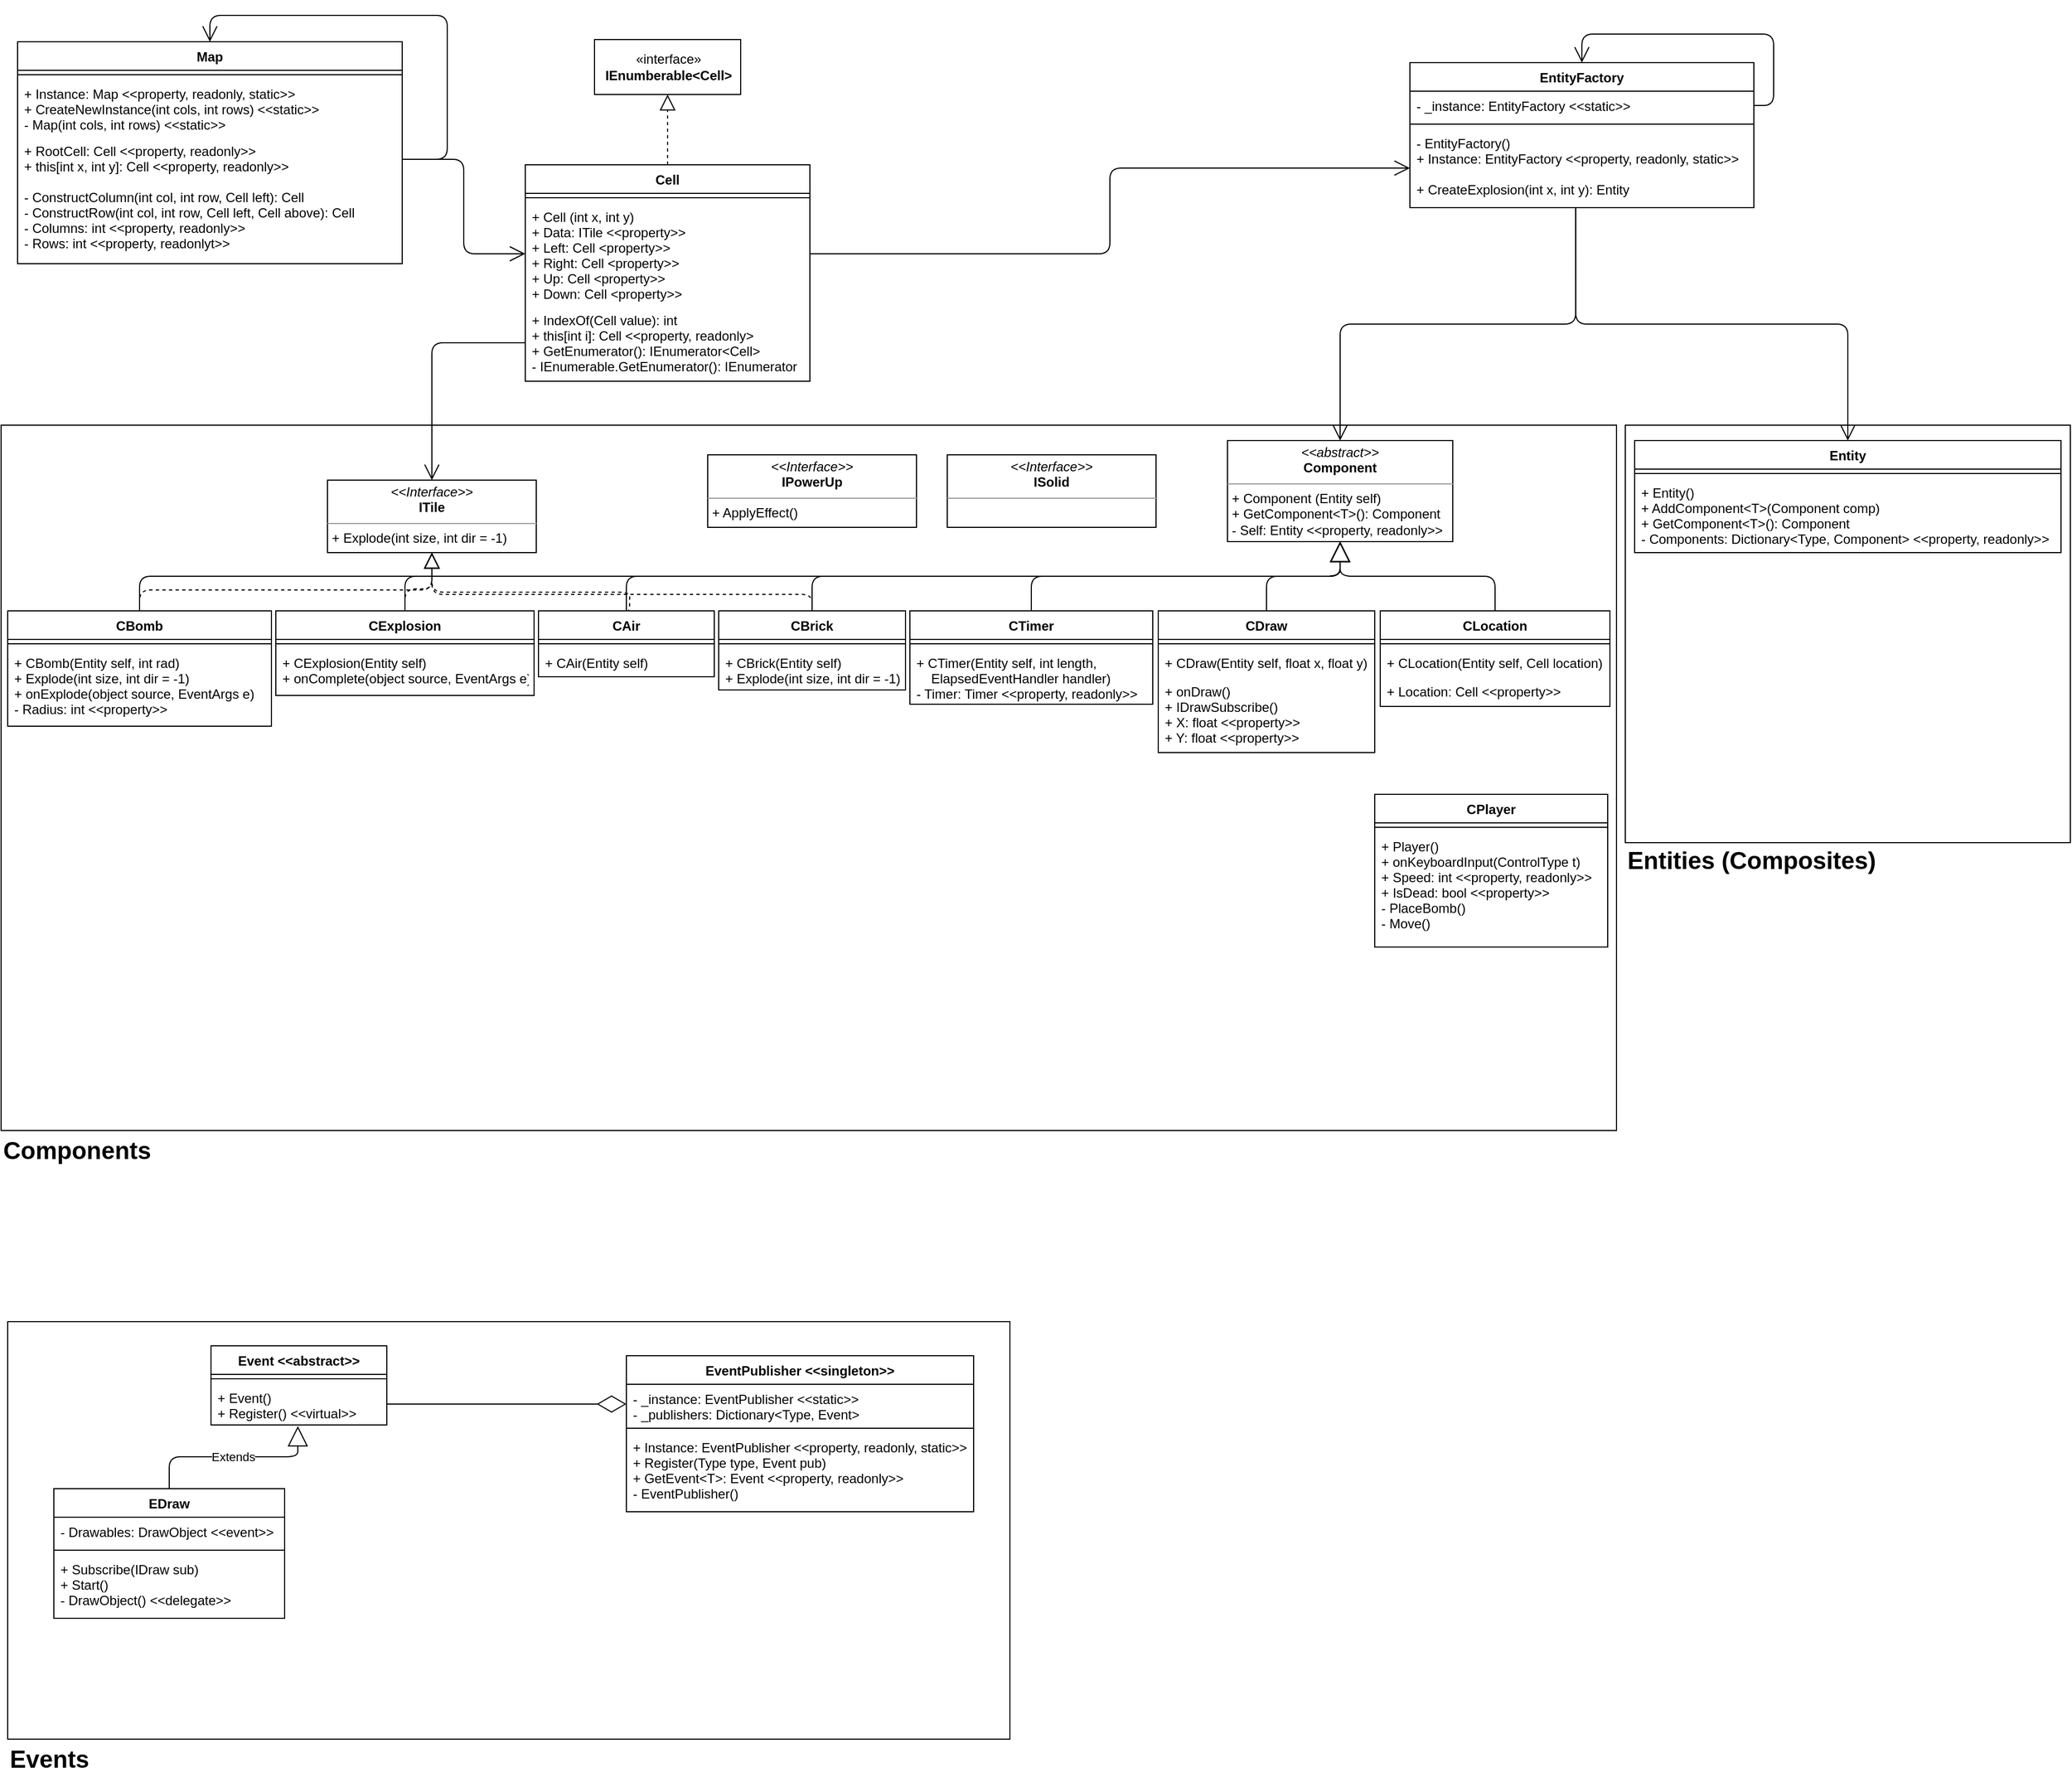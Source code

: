 <mxfile version="14.5.1" type="device"><diagram id="C5RBs43oDa-KdzZeNtuy" name="Page-1"><mxGraphModel dx="946" dy="725" grid="0" gridSize="10" guides="1" tooltips="1" connect="1" arrows="1" fold="1" page="1" pageScale="1" pageWidth="3300" pageHeight="4681" math="0" shadow="0"><root><mxCell id="WIyWlLk6GJQsqaUBKTNV-0"/><mxCell id="WIyWlLk6GJQsqaUBKTNV-1" parent="WIyWlLk6GJQsqaUBKTNV-0"/><mxCell id="XTQqbxuWLV4xCFqVh-AC-67" value="" style="rounded=0;whiteSpace=wrap;html=1;" parent="WIyWlLk6GJQsqaUBKTNV-1" vertex="1"><mxGeometry x="18" y="1202" width="912" height="380" as="geometry"/></mxCell><mxCell id="XTQqbxuWLV4xCFqVh-AC-40" value="" style="rounded=0;whiteSpace=wrap;html=1;" parent="WIyWlLk6GJQsqaUBKTNV-1" vertex="1"><mxGeometry x="12" y="386" width="1470" height="642" as="geometry"/></mxCell><mxCell id="XTQqbxuWLV4xCFqVh-AC-42" value="" style="rounded=0;whiteSpace=wrap;html=1;" parent="WIyWlLk6GJQsqaUBKTNV-1" vertex="1"><mxGeometry x="1490" y="386" width="405" height="380" as="geometry"/></mxCell><mxCell id="zkfFHV4jXpPFQw0GAbJ--0" value="Cell" style="swimlane;fontStyle=1;align=center;verticalAlign=top;childLayout=stackLayout;horizontal=1;startSize=26;horizontalStack=0;resizeParent=1;resizeLast=0;collapsible=1;marginBottom=0;rounded=0;shadow=0;strokeWidth=1;" parent="WIyWlLk6GJQsqaUBKTNV-1" vertex="1"><mxGeometry x="489" y="149" width="259" height="197" as="geometry"><mxRectangle x="230" y="140" width="160" height="26" as="alternateBounds"/></mxGeometry></mxCell><mxCell id="zkfFHV4jXpPFQw0GAbJ--4" value="" style="line;html=1;strokeWidth=1;align=left;verticalAlign=middle;spacingTop=-1;spacingLeft=3;spacingRight=3;rotatable=0;labelPosition=right;points=[];portConstraint=eastwest;" parent="zkfFHV4jXpPFQw0GAbJ--0" vertex="1"><mxGeometry y="26" width="259" height="8" as="geometry"/></mxCell><mxCell id="XTQqbxuWLV4xCFqVh-AC-19" value="+ Cell (int x, int y)&#10;+ Data: ITile &lt;&lt;property&gt;&gt;&#10;+ Left: Cell &lt;property&gt;&gt;&#10;+ Right: Cell &lt;property&gt;&gt;&#10;+ Up: Cell &lt;property&gt;&gt;&#10;+ Down: Cell &lt;property&gt;&gt;" style="text;strokeColor=none;fillColor=none;align=left;verticalAlign=top;spacingLeft=4;spacingRight=4;overflow=hidden;rotatable=0;points=[[0,0.5],[1,0.5]];portConstraint=eastwest;" parent="zkfFHV4jXpPFQw0GAbJ--0" vertex="1"><mxGeometry y="34" width="259" height="94" as="geometry"/></mxCell><mxCell id="XTQqbxuWLV4xCFqVh-AC-16" value="+ IndexOf(Cell value): int&#10;+ this[int i]: Cell &lt;&lt;property, readonly&gt;&#10;+ GetEnumerator(): IEnumerator&lt;Cell&gt;&#10;- IEnumerable.GetEnumerator(): IEnumerator" style="text;strokeColor=none;fillColor=none;align=left;verticalAlign=top;spacingLeft=4;spacingRight=4;overflow=hidden;rotatable=0;points=[[0,0.5],[1,0.5]];portConstraint=eastwest;" parent="zkfFHV4jXpPFQw0GAbJ--0" vertex="1"><mxGeometry y="128" width="259" height="68" as="geometry"/></mxCell><mxCell id="zkfFHV4jXpPFQw0GAbJ--17" value="Map" style="swimlane;fontStyle=1;align=center;verticalAlign=top;childLayout=stackLayout;horizontal=1;startSize=26;horizontalStack=0;resizeParent=1;resizeLast=0;collapsible=1;marginBottom=0;rounded=0;shadow=0;strokeWidth=1;" parent="WIyWlLk6GJQsqaUBKTNV-1" vertex="1"><mxGeometry x="27" y="37" width="350" height="202" as="geometry"><mxRectangle x="550" y="140" width="160" height="26" as="alternateBounds"/></mxGeometry></mxCell><mxCell id="zkfFHV4jXpPFQw0GAbJ--23" value="" style="line;html=1;strokeWidth=1;align=left;verticalAlign=middle;spacingTop=-1;spacingLeft=3;spacingRight=3;rotatable=0;labelPosition=right;points=[];portConstraint=eastwest;" parent="zkfFHV4jXpPFQw0GAbJ--17" vertex="1"><mxGeometry y="26" width="350" height="8" as="geometry"/></mxCell><mxCell id="XTQqbxuWLV4xCFqVh-AC-2" value="+ Instance: Map &lt;&lt;property, readonly, static&gt;&gt;&#10;+ CreateNewInstance(int cols, int rows) &lt;&lt;static&gt;&gt;&#10;- Map(int cols, int rows) &lt;&lt;static&gt;&gt;" style="text;strokeColor=none;fillColor=none;align=left;verticalAlign=top;spacingLeft=4;spacingRight=4;overflow=hidden;rotatable=0;points=[[0,0.5],[1,0.5]];portConstraint=eastwest;" parent="zkfFHV4jXpPFQw0GAbJ--17" vertex="1"><mxGeometry y="34" width="350" height="52" as="geometry"/></mxCell><mxCell id="XTQqbxuWLV4xCFqVh-AC-8" value="+ RootCell: Cell &lt;&lt;property, readonly&gt;&gt;&#10;+ this[int x, int y]: Cell &lt;&lt;property, readonly&gt;&gt;" style="text;strokeColor=none;fillColor=none;align=left;verticalAlign=top;spacingLeft=4;spacingRight=4;overflow=hidden;rotatable=0;points=[[0,0.5],[1,0.5]];portConstraint=eastwest;" parent="zkfFHV4jXpPFQw0GAbJ--17" vertex="1"><mxGeometry y="86" width="350" height="42" as="geometry"/></mxCell><mxCell id="XTQqbxuWLV4xCFqVh-AC-4" value="- ConstructColumn(int col, int row, Cell left): Cell&#10;- ConstructRow(int col, int row, Cell left, Cell above): Cell&#10;- Columns: int &lt;&lt;property, readonly&gt;&gt;&#10;- Rows: int &lt;&lt;property, readonlyt&gt;&gt;" style="text;strokeColor=none;fillColor=none;align=left;verticalAlign=top;spacingLeft=4;spacingRight=4;overflow=hidden;rotatable=0;points=[[0,0.5],[1,0.5]];portConstraint=eastwest;" parent="zkfFHV4jXpPFQw0GAbJ--17" vertex="1"><mxGeometry y="128" width="350" height="70" as="geometry"/></mxCell><mxCell id="-fXZQGgIyVZv4a2gZM2I-20" value="" style="endArrow=open;endFill=1;endSize=12;html=1;edgeStyle=orthogonalEdgeStyle;exitX=1;exitY=0.5;exitDx=0;exitDy=0;entryX=0.5;entryY=0;entryDx=0;entryDy=0;" parent="zkfFHV4jXpPFQw0GAbJ--17" source="XTQqbxuWLV4xCFqVh-AC-8" target="zkfFHV4jXpPFQw0GAbJ--17" edge="1"><mxGeometry width="160" relative="1" as="geometry"><mxPoint x="363" y="217" as="sourcePoint"/><mxPoint x="446" y="31" as="targetPoint"/><Array as="points"><mxPoint x="391" y="107"/><mxPoint x="391" y="-24"/><mxPoint x="175" y="-24"/></Array></mxGeometry></mxCell><mxCell id="XTQqbxuWLV4xCFqVh-AC-21" value="«interface»&lt;br&gt;&lt;b&gt;IEnumberable&amp;lt;Cell&amp;gt;&lt;/b&gt;" style="html=1;" parent="WIyWlLk6GJQsqaUBKTNV-1" vertex="1"><mxGeometry x="552" y="35" width="133" height="50" as="geometry"/></mxCell><mxCell id="XTQqbxuWLV4xCFqVh-AC-26" value="" style="endArrow=block;dashed=1;endFill=0;endSize=12;html=1;exitX=0.5;exitY=0;exitDx=0;exitDy=0;entryX=0.5;entryY=1;entryDx=0;entryDy=0;" parent="WIyWlLk6GJQsqaUBKTNV-1" source="zkfFHV4jXpPFQw0GAbJ--0" target="XTQqbxuWLV4xCFqVh-AC-21" edge="1"><mxGeometry width="160" relative="1" as="geometry"><mxPoint x="565" y="114" as="sourcePoint"/><mxPoint x="725" y="114" as="targetPoint"/></mxGeometry></mxCell><mxCell id="XTQqbxuWLV4xCFqVh-AC-34" value="Entity" style="swimlane;fontStyle=1;align=center;verticalAlign=top;childLayout=stackLayout;horizontal=1;startSize=26;horizontalStack=0;resizeParent=1;resizeParentMax=0;resizeLast=0;collapsible=1;marginBottom=0;" parent="WIyWlLk6GJQsqaUBKTNV-1" vertex="1"><mxGeometry x="1498.5" y="400" width="388" height="102" as="geometry"/></mxCell><mxCell id="XTQqbxuWLV4xCFqVh-AC-36" value="" style="line;strokeWidth=1;fillColor=none;align=left;verticalAlign=middle;spacingTop=-1;spacingLeft=3;spacingRight=3;rotatable=0;labelPosition=right;points=[];portConstraint=eastwest;" parent="XTQqbxuWLV4xCFqVh-AC-34" vertex="1"><mxGeometry y="26" width="388" height="8" as="geometry"/></mxCell><mxCell id="XTQqbxuWLV4xCFqVh-AC-37" value="+ Entity()&#10;+ AddComponent&lt;T&gt;(Component comp)&#10;+ GetComponent&lt;T&gt;(): Component&#10;- Components: Dictionary&lt;Type, Component&gt; &lt;&lt;property, readonly&gt;&gt;" style="text;strokeColor=none;fillColor=none;align=left;verticalAlign=top;spacingLeft=4;spacingRight=4;overflow=hidden;rotatable=0;points=[[0,0.5],[1,0.5]];portConstraint=eastwest;" parent="XTQqbxuWLV4xCFqVh-AC-34" vertex="1"><mxGeometry y="34" width="388" height="68" as="geometry"/></mxCell><mxCell id="XTQqbxuWLV4xCFqVh-AC-39" value="&lt;p style=&quot;margin: 0px ; margin-top: 4px ; text-align: center&quot;&gt;&lt;i&gt;&amp;lt;&amp;lt;abstract&amp;gt;&amp;gt;&lt;/i&gt;&lt;br&gt;&lt;b&gt;Component&lt;/b&gt;&lt;/p&gt;&lt;hr size=&quot;1&quot;&gt;&lt;p style=&quot;margin: 0px ; margin-left: 4px&quot;&gt;+ Component (Entity self)&lt;/p&gt;&lt;p style=&quot;margin: 0px ; margin-left: 4px&quot;&gt;+ GetComponent&amp;lt;T&amp;gt;(): Component&lt;/p&gt;&lt;p style=&quot;margin: 0px ; margin-left: 4px&quot;&gt;- Self: Entity &amp;lt;&amp;lt;property, readonly&amp;gt;&amp;gt;&lt;/p&gt;" style="verticalAlign=top;align=left;overflow=fill;fontSize=12;fontFamily=Helvetica;html=1;" parent="WIyWlLk6GJQsqaUBKTNV-1" vertex="1"><mxGeometry x="1128" y="400" width="205" height="92" as="geometry"/></mxCell><mxCell id="XTQqbxuWLV4xCFqVh-AC-44" value="&lt;b&gt;&lt;font style=&quot;font-size: 22px&quot;&gt;Components&lt;/font&gt;&lt;/b&gt;" style="text;html=1;strokeColor=none;fillColor=none;align=left;verticalAlign=middle;whiteSpace=wrap;rounded=0;" parent="WIyWlLk6GJQsqaUBKTNV-1" vertex="1"><mxGeometry x="12" y="1028" width="176" height="38" as="geometry"/></mxCell><mxCell id="XTQqbxuWLV4xCFqVh-AC-45" value="&lt;b&gt;&lt;font style=&quot;font-size: 22px&quot;&gt;Entities (Composites)&lt;/font&gt;&lt;/b&gt;" style="text;html=1;strokeColor=none;fillColor=none;align=left;verticalAlign=middle;whiteSpace=wrap;rounded=0;" parent="WIyWlLk6GJQsqaUBKTNV-1" vertex="1"><mxGeometry x="1490" y="764" width="260" height="38" as="geometry"/></mxCell><mxCell id="XTQqbxuWLV4xCFqVh-AC-49" value="&lt;p style=&quot;margin: 0px ; margin-top: 4px ; text-align: center&quot;&gt;&lt;i&gt;&amp;lt;&amp;lt;Interface&amp;gt;&amp;gt;&lt;/i&gt;&lt;br&gt;&lt;b&gt;ITile&lt;/b&gt;&lt;/p&gt;&lt;hr size=&quot;1&quot;&gt;&lt;p style=&quot;margin: 0px ; margin-left: 4px&quot;&gt;+ Explode(int size, int dir = -1)&lt;/p&gt;" style="verticalAlign=top;align=left;overflow=fill;fontSize=12;fontFamily=Helvetica;html=1;" parent="WIyWlLk6GJQsqaUBKTNV-1" vertex="1"><mxGeometry x="309" y="436" width="190" height="66" as="geometry"/></mxCell><mxCell id="XTQqbxuWLV4xCFqVh-AC-51" value="" style="endArrow=open;endFill=1;endSize=12;html=1;strokeWidth=1;entryX=0.5;entryY=0;entryDx=0;entryDy=0;edgeStyle=orthogonalEdgeStyle;" parent="WIyWlLk6GJQsqaUBKTNV-1" source="XTQqbxuWLV4xCFqVh-AC-16" target="XTQqbxuWLV4xCFqVh-AC-49" edge="1"><mxGeometry width="160" relative="1" as="geometry"><mxPoint x="303" y="359" as="sourcePoint"/><mxPoint x="463" y="359" as="targetPoint"/></mxGeometry></mxCell><mxCell id="XTQqbxuWLV4xCFqVh-AC-53" value="CDraw" style="swimlane;fontStyle=1;align=center;verticalAlign=top;childLayout=stackLayout;horizontal=1;startSize=26;horizontalStack=0;resizeParent=1;resizeParentMax=0;resizeLast=0;collapsible=1;marginBottom=0;" parent="WIyWlLk6GJQsqaUBKTNV-1" vertex="1"><mxGeometry x="1065" y="555" width="197" height="129" as="geometry"/></mxCell><mxCell id="XTQqbxuWLV4xCFqVh-AC-55" value="" style="line;strokeWidth=1;fillColor=none;align=left;verticalAlign=middle;spacingTop=-1;spacingLeft=3;spacingRight=3;rotatable=0;labelPosition=right;points=[];portConstraint=eastwest;" parent="XTQqbxuWLV4xCFqVh-AC-53" vertex="1"><mxGeometry y="26" width="197" height="8" as="geometry"/></mxCell><mxCell id="XTQqbxuWLV4xCFqVh-AC-56" value="+ CDraw(Entity self, float x, float y)" style="text;strokeColor=none;fillColor=none;align=left;verticalAlign=top;spacingLeft=4;spacingRight=4;overflow=hidden;rotatable=0;points=[[0,0.5],[1,0.5]];portConstraint=eastwest;" parent="XTQqbxuWLV4xCFqVh-AC-53" vertex="1"><mxGeometry y="34" width="197" height="26" as="geometry"/></mxCell><mxCell id="XTQqbxuWLV4xCFqVh-AC-57" value="+ onDraw()&#10;+ IDrawSubscribe()&#10;+ X: float &lt;&lt;property&gt;&gt;&#10;+ Y: float &lt;&lt;property&gt;&gt;" style="text;strokeColor=none;fillColor=none;align=left;verticalAlign=top;spacingLeft=4;spacingRight=4;overflow=hidden;rotatable=0;points=[[0,0.5],[1,0.5]];portConstraint=eastwest;" parent="XTQqbxuWLV4xCFqVh-AC-53" vertex="1"><mxGeometry y="60" width="197" height="69" as="geometry"/></mxCell><mxCell id="XTQqbxuWLV4xCFqVh-AC-59" value="Event &lt;&lt;abstract&gt;&gt;" style="swimlane;fontStyle=1;align=center;verticalAlign=top;childLayout=stackLayout;horizontal=1;startSize=26;horizontalStack=0;resizeParent=1;resizeParentMax=0;resizeLast=0;collapsible=1;marginBottom=0;" parent="WIyWlLk6GJQsqaUBKTNV-1" vertex="1"><mxGeometry x="203" y="1224" width="160" height="72" as="geometry"/></mxCell><mxCell id="XTQqbxuWLV4xCFqVh-AC-61" value="" style="line;strokeWidth=1;fillColor=none;align=left;verticalAlign=middle;spacingTop=-1;spacingLeft=3;spacingRight=3;rotatable=0;labelPosition=right;points=[];portConstraint=eastwest;" parent="XTQqbxuWLV4xCFqVh-AC-59" vertex="1"><mxGeometry y="26" width="160" height="8" as="geometry"/></mxCell><mxCell id="XTQqbxuWLV4xCFqVh-AC-62" value="+ Event()&#10;+ Register() &lt;&lt;virtual&gt;&gt;" style="text;strokeColor=none;fillColor=none;align=left;verticalAlign=top;spacingLeft=4;spacingRight=4;overflow=hidden;rotatable=0;points=[[0,0.5],[1,0.5]];portConstraint=eastwest;" parent="XTQqbxuWLV4xCFqVh-AC-59" vertex="1"><mxGeometry y="34" width="160" height="38" as="geometry"/></mxCell><mxCell id="XTQqbxuWLV4xCFqVh-AC-63" value="EDraw" style="swimlane;fontStyle=1;align=center;verticalAlign=top;childLayout=stackLayout;horizontal=1;startSize=26;horizontalStack=0;resizeParent=1;resizeParentMax=0;resizeLast=0;collapsible=1;marginBottom=0;" parent="WIyWlLk6GJQsqaUBKTNV-1" vertex="1"><mxGeometry x="60" y="1354" width="210" height="118" as="geometry"/></mxCell><mxCell id="XTQqbxuWLV4xCFqVh-AC-64" value="- Drawables: DrawObject &lt;&lt;event&gt;&gt;" style="text;strokeColor=none;fillColor=none;align=left;verticalAlign=top;spacingLeft=4;spacingRight=4;overflow=hidden;rotatable=0;points=[[0,0.5],[1,0.5]];portConstraint=eastwest;" parent="XTQqbxuWLV4xCFqVh-AC-63" vertex="1"><mxGeometry y="26" width="210" height="26" as="geometry"/></mxCell><mxCell id="XTQqbxuWLV4xCFqVh-AC-65" value="" style="line;strokeWidth=1;fillColor=none;align=left;verticalAlign=middle;spacingTop=-1;spacingLeft=3;spacingRight=3;rotatable=0;labelPosition=right;points=[];portConstraint=eastwest;" parent="XTQqbxuWLV4xCFqVh-AC-63" vertex="1"><mxGeometry y="52" width="210" height="8" as="geometry"/></mxCell><mxCell id="XTQqbxuWLV4xCFqVh-AC-66" value="+ Subscribe(IDraw sub)&#10;+ Start()&#10;- DrawObject() &lt;&lt;delegate&gt;&gt;" style="text;strokeColor=none;fillColor=none;align=left;verticalAlign=top;spacingLeft=4;spacingRight=4;overflow=hidden;rotatable=0;points=[[0,0.5],[1,0.5]];portConstraint=eastwest;" parent="XTQqbxuWLV4xCFqVh-AC-63" vertex="1"><mxGeometry y="60" width="210" height="58" as="geometry"/></mxCell><mxCell id="XTQqbxuWLV4xCFqVh-AC-68" value="Extends" style="endArrow=block;endSize=16;endFill=0;html=1;strokeWidth=1;exitX=0.5;exitY=0;exitDx=0;exitDy=0;edgeStyle=orthogonalEdgeStyle;entryX=0.494;entryY=1.026;entryDx=0;entryDy=0;entryPerimeter=0;" parent="WIyWlLk6GJQsqaUBKTNV-1" source="XTQqbxuWLV4xCFqVh-AC-63" target="XTQqbxuWLV4xCFqVh-AC-62" edge="1"><mxGeometry width="160" relative="1" as="geometry"><mxPoint x="671" y="1672" as="sourcePoint"/><mxPoint x="831" y="1672" as="targetPoint"/></mxGeometry></mxCell><mxCell id="XTQqbxuWLV4xCFqVh-AC-70" value="&lt;b&gt;&lt;font style=&quot;font-size: 22px&quot;&gt;Events&lt;/font&gt;&lt;/b&gt;" style="text;html=1;strokeColor=none;fillColor=none;align=left;verticalAlign=middle;whiteSpace=wrap;rounded=0;" parent="WIyWlLk6GJQsqaUBKTNV-1" vertex="1"><mxGeometry x="18" y="1582" width="176" height="38" as="geometry"/></mxCell><mxCell id="XTQqbxuWLV4xCFqVh-AC-72" value="" style="endArrow=open;endFill=1;endSize=12;html=1;strokeWidth=1;exitX=0.482;exitY=1.014;exitDx=0;exitDy=0;edgeStyle=orthogonalEdgeStyle;entryX=0.5;entryY=0;entryDx=0;entryDy=0;exitPerimeter=0;" parent="WIyWlLk6GJQsqaUBKTNV-1" source="-fXZQGgIyVZv4a2gZM2I-19" target="XTQqbxuWLV4xCFqVh-AC-39" edge="1"><mxGeometry width="160" relative="1" as="geometry"><mxPoint x="1142" y="255" as="sourcePoint"/><mxPoint x="1311" y="317" as="targetPoint"/></mxGeometry></mxCell><mxCell id="XTQqbxuWLV4xCFqVh-AC-74" value="" style="endArrow=open;endFill=1;endSize=12;html=1;strokeWidth=1;edgeStyle=orthogonalEdgeStyle;entryX=0.5;entryY=0;entryDx=0;entryDy=0;exitX=0.482;exitY=1;exitDx=0;exitDy=0;exitPerimeter=0;" parent="WIyWlLk6GJQsqaUBKTNV-1" source="-fXZQGgIyVZv4a2gZM2I-19" target="XTQqbxuWLV4xCFqVh-AC-34" edge="1"><mxGeometry width="160" relative="1" as="geometry"><mxPoint x="1204" y="222" as="sourcePoint"/><mxPoint x="1391" y="443" as="targetPoint"/></mxGeometry></mxCell><mxCell id="XTQqbxuWLV4xCFqVh-AC-75" value="" style="endArrow=open;endFill=1;endSize=12;html=1;strokeWidth=1;edgeStyle=orthogonalEdgeStyle;entryX=0;entryY=0.5;entryDx=0;entryDy=0;exitX=1;exitY=0.5;exitDx=0;exitDy=0;" parent="WIyWlLk6GJQsqaUBKTNV-1" source="XTQqbxuWLV4xCFqVh-AC-19" target="-fXZQGgIyVZv4a2gZM2I-19" edge="1"><mxGeometry width="160" relative="1" as="geometry"><mxPoint x="1129" y="71" as="sourcePoint"/><mxPoint x="1077" y="230" as="targetPoint"/></mxGeometry></mxCell><mxCell id="XTQqbxuWLV4xCFqVh-AC-78" value="EventPublisher &lt;&lt;singleton&gt;&gt;" style="swimlane;fontStyle=1;align=center;verticalAlign=top;childLayout=stackLayout;horizontal=1;startSize=26;horizontalStack=0;resizeParent=1;resizeParentMax=0;resizeLast=0;collapsible=1;marginBottom=0;" parent="WIyWlLk6GJQsqaUBKTNV-1" vertex="1"><mxGeometry x="581" y="1233" width="316" height="142" as="geometry"/></mxCell><mxCell id="XTQqbxuWLV4xCFqVh-AC-79" value="- _instance: EventPublisher &lt;&lt;static&gt;&gt;&#10;- _publishers: Dictionary&lt;Type, Event&gt;" style="text;strokeColor=none;fillColor=none;align=left;verticalAlign=top;spacingLeft=4;spacingRight=4;overflow=hidden;rotatable=0;points=[[0,0.5],[1,0.5]];portConstraint=eastwest;" parent="XTQqbxuWLV4xCFqVh-AC-78" vertex="1"><mxGeometry y="26" width="316" height="36" as="geometry"/></mxCell><mxCell id="XTQqbxuWLV4xCFqVh-AC-80" value="" style="line;strokeWidth=1;fillColor=none;align=left;verticalAlign=middle;spacingTop=-1;spacingLeft=3;spacingRight=3;rotatable=0;labelPosition=right;points=[];portConstraint=eastwest;" parent="XTQqbxuWLV4xCFqVh-AC-78" vertex="1"><mxGeometry y="62" width="316" height="8" as="geometry"/></mxCell><mxCell id="XTQqbxuWLV4xCFqVh-AC-81" value="+ Instance: EventPublisher &lt;&lt;property, readonly, static&gt;&gt;&#10;+ Register(Type type, Event pub)&#10;+ GetEvent&lt;T&gt;: Event &lt;&lt;property, readonly&gt;&gt;&#10;- EventPublisher()" style="text;strokeColor=none;fillColor=none;align=left;verticalAlign=top;spacingLeft=4;spacingRight=4;overflow=hidden;rotatable=0;points=[[0,0.5],[1,0.5]];portConstraint=eastwest;" parent="XTQqbxuWLV4xCFqVh-AC-78" vertex="1"><mxGeometry y="70" width="316" height="72" as="geometry"/></mxCell><mxCell id="XTQqbxuWLV4xCFqVh-AC-82" value="" style="endArrow=diamondThin;endFill=0;endSize=24;html=1;entryX=0;entryY=0.5;entryDx=0;entryDy=0;exitX=1;exitY=0.5;exitDx=0;exitDy=0;edgeStyle=orthogonalEdgeStyle;" parent="WIyWlLk6GJQsqaUBKTNV-1" source="XTQqbxuWLV4xCFqVh-AC-62" target="XTQqbxuWLV4xCFqVh-AC-79" edge="1"><mxGeometry width="160" relative="1" as="geometry"><mxPoint x="487" y="1262" as="sourcePoint"/><mxPoint x="658" y="1315" as="targetPoint"/></mxGeometry></mxCell><mxCell id="XTQqbxuWLV4xCFqVh-AC-83" value="CBomb" style="swimlane;fontStyle=1;align=center;verticalAlign=top;childLayout=stackLayout;horizontal=1;startSize=26;horizontalStack=0;resizeParent=1;resizeParentMax=0;resizeLast=0;collapsible=1;marginBottom=0;" parent="WIyWlLk6GJQsqaUBKTNV-1" vertex="1"><mxGeometry x="18" y="555" width="240" height="105" as="geometry"><mxRectangle x="740" y="578" width="61" height="26" as="alternateBounds"/></mxGeometry></mxCell><mxCell id="XTQqbxuWLV4xCFqVh-AC-85" value="" style="line;strokeWidth=1;fillColor=none;align=left;verticalAlign=middle;spacingTop=-1;spacingLeft=3;spacingRight=3;rotatable=0;labelPosition=right;points=[];portConstraint=eastwest;" parent="XTQqbxuWLV4xCFqVh-AC-83" vertex="1"><mxGeometry y="26" width="240" height="8" as="geometry"/></mxCell><mxCell id="XTQqbxuWLV4xCFqVh-AC-86" value="+ CBomb(Entity self, int rad)&#10;+ Explode(int size, int dir = -1)&#10;+ onExplode(object source, EventArgs e)&#10;- Radius: int &lt;&lt;property&gt;&gt;" style="text;strokeColor=none;fillColor=none;align=left;verticalAlign=top;spacingLeft=4;spacingRight=4;overflow=hidden;rotatable=0;points=[[0,0.5],[1,0.5]];portConstraint=eastwest;" parent="XTQqbxuWLV4xCFqVh-AC-83" vertex="1"><mxGeometry y="34" width="240" height="71" as="geometry"/></mxCell><mxCell id="XTQqbxuWLV4xCFqVh-AC-90" value="CLocation" style="swimlane;fontStyle=1;align=center;verticalAlign=top;childLayout=stackLayout;horizontal=1;startSize=26;horizontalStack=0;resizeParent=1;resizeParentMax=0;resizeLast=0;collapsible=1;marginBottom=0;" parent="WIyWlLk6GJQsqaUBKTNV-1" vertex="1"><mxGeometry x="1267" y="555" width="209" height="87" as="geometry"/></mxCell><mxCell id="XTQqbxuWLV4xCFqVh-AC-91" value="" style="line;strokeWidth=1;fillColor=none;align=left;verticalAlign=middle;spacingTop=-1;spacingLeft=3;spacingRight=3;rotatable=0;labelPosition=right;points=[];portConstraint=eastwest;" parent="XTQqbxuWLV4xCFqVh-AC-90" vertex="1"><mxGeometry y="26" width="209" height="8" as="geometry"/></mxCell><mxCell id="XTQqbxuWLV4xCFqVh-AC-92" value="+ CLocation(Entity self, Cell location)" style="text;strokeColor=none;fillColor=none;align=left;verticalAlign=top;spacingLeft=4;spacingRight=4;overflow=hidden;rotatable=0;points=[[0,0.5],[1,0.5]];portConstraint=eastwest;" parent="XTQqbxuWLV4xCFqVh-AC-90" vertex="1"><mxGeometry y="34" width="209" height="26" as="geometry"/></mxCell><mxCell id="XTQqbxuWLV4xCFqVh-AC-93" value="+ Location: Cell &lt;&lt;property&gt;&gt;" style="text;strokeColor=none;fillColor=none;align=left;verticalAlign=top;spacingLeft=4;spacingRight=4;overflow=hidden;rotatable=0;points=[[0,0.5],[1,0.5]];portConstraint=eastwest;" parent="XTQqbxuWLV4xCFqVh-AC-90" vertex="1"><mxGeometry y="60" width="209" height="27" as="geometry"/></mxCell><mxCell id="XTQqbxuWLV4xCFqVh-AC-96" value="CExplosion" style="swimlane;fontStyle=1;align=center;verticalAlign=top;childLayout=stackLayout;horizontal=1;startSize=26;horizontalStack=0;resizeParent=1;resizeParentMax=0;resizeLast=0;collapsible=1;marginBottom=0;" parent="WIyWlLk6GJQsqaUBKTNV-1" vertex="1"><mxGeometry x="262" y="555" width="235" height="77" as="geometry"/></mxCell><mxCell id="XTQqbxuWLV4xCFqVh-AC-98" value="" style="line;strokeWidth=1;fillColor=none;align=left;verticalAlign=middle;spacingTop=-1;spacingLeft=3;spacingRight=3;rotatable=0;labelPosition=right;points=[];portConstraint=eastwest;" parent="XTQqbxuWLV4xCFqVh-AC-96" vertex="1"><mxGeometry y="26" width="235" height="8" as="geometry"/></mxCell><mxCell id="XTQqbxuWLV4xCFqVh-AC-99" value="+ CExplosion(Entity self)&#10;+ onComplete(object source, EventArgs e)" style="text;strokeColor=none;fillColor=none;align=left;verticalAlign=top;spacingLeft=4;spacingRight=4;overflow=hidden;rotatable=0;points=[[0,0.5],[1,0.5]];portConstraint=eastwest;" parent="XTQqbxuWLV4xCFqVh-AC-96" vertex="1"><mxGeometry y="34" width="235" height="43" as="geometry"/></mxCell><mxCell id="-fXZQGgIyVZv4a2gZM2I-0" value="CTimer" style="swimlane;fontStyle=1;align=center;verticalAlign=top;childLayout=stackLayout;horizontal=1;startSize=26;horizontalStack=0;resizeParent=1;resizeParentMax=0;resizeLast=0;collapsible=1;marginBottom=0;" parent="WIyWlLk6GJQsqaUBKTNV-1" vertex="1"><mxGeometry x="839" y="555" width="221" height="85" as="geometry"/></mxCell><mxCell id="-fXZQGgIyVZv4a2gZM2I-2" value="" style="line;strokeWidth=1;fillColor=none;align=left;verticalAlign=middle;spacingTop=-1;spacingLeft=3;spacingRight=3;rotatable=0;labelPosition=right;points=[];portConstraint=eastwest;" parent="-fXZQGgIyVZv4a2gZM2I-0" vertex="1"><mxGeometry y="26" width="221" height="8" as="geometry"/></mxCell><mxCell id="-fXZQGgIyVZv4a2gZM2I-3" value="+ CTimer(Entity self, int length,&#10;    ElapsedEventHandler handler)&#10;- Timer: Timer &lt;&lt;property, readonly&gt;&gt;" style="text;strokeColor=none;fillColor=none;align=left;verticalAlign=top;spacingLeft=4;spacingRight=4;overflow=hidden;rotatable=0;points=[[0,0.5],[1,0.5]];portConstraint=eastwest;" parent="-fXZQGgIyVZv4a2gZM2I-0" vertex="1"><mxGeometry y="34" width="221" height="51" as="geometry"/></mxCell><mxCell id="-fXZQGgIyVZv4a2gZM2I-4" value="" style="endArrow=block;endSize=16;endFill=0;html=1;edgeStyle=orthogonalEdgeStyle;exitX=0.5;exitY=0;exitDx=0;exitDy=0;entryX=0.5;entryY=1;entryDx=0;entryDy=0;" parent="WIyWlLk6GJQsqaUBKTNV-1" source="XTQqbxuWLV4xCFqVh-AC-90" target="XTQqbxuWLV4xCFqVh-AC-39" edge="1"><mxGeometry width="160" relative="1" as="geometry"><mxPoint x="595" y="497" as="sourcePoint"/><mxPoint x="755" y="497" as="targetPoint"/></mxGeometry></mxCell><mxCell id="-fXZQGgIyVZv4a2gZM2I-5" value="" style="endArrow=block;endSize=16;endFill=0;html=1;edgeStyle=orthogonalEdgeStyle;exitX=0.5;exitY=0;exitDx=0;exitDy=0;entryX=0.5;entryY=1;entryDx=0;entryDy=0;" parent="WIyWlLk6GJQsqaUBKTNV-1" source="XTQqbxuWLV4xCFqVh-AC-53" target="XTQqbxuWLV4xCFqVh-AC-39" edge="1"><mxGeometry width="160" relative="1" as="geometry"><mxPoint x="815" y="500.5" as="sourcePoint"/><mxPoint x="678" y="437.5" as="targetPoint"/></mxGeometry></mxCell><mxCell id="-fXZQGgIyVZv4a2gZM2I-6" value="" style="endArrow=block;endSize=16;endFill=0;html=1;edgeStyle=orthogonalEdgeStyle;exitX=0.5;exitY=0;exitDx=0;exitDy=0;entryX=0.5;entryY=1;entryDx=0;entryDy=0;" parent="WIyWlLk6GJQsqaUBKTNV-1" source="-fXZQGgIyVZv4a2gZM2I-0" target="XTQqbxuWLV4xCFqVh-AC-39" edge="1"><mxGeometry width="160" relative="1" as="geometry"><mxPoint x="722" y="524" as="sourcePoint"/><mxPoint x="585" y="461" as="targetPoint"/></mxGeometry></mxCell><mxCell id="-fXZQGgIyVZv4a2gZM2I-7" value="" style="endArrow=block;endSize=16;endFill=0;html=1;edgeStyle=orthogonalEdgeStyle;exitX=0.5;exitY=0;exitDx=0;exitDy=0;entryX=0.5;entryY=1;entryDx=0;entryDy=0;elbow=vertical;" parent="WIyWlLk6GJQsqaUBKTNV-1" source="XTQqbxuWLV4xCFqVh-AC-96" target="XTQqbxuWLV4xCFqVh-AC-39" edge="1"><mxGeometry width="160" relative="1" as="geometry"><mxPoint x="1087.5" y="585" as="sourcePoint"/><mxPoint x="950.5" y="522" as="targetPoint"/></mxGeometry></mxCell><mxCell id="-fXZQGgIyVZv4a2gZM2I-8" value="" style="endArrow=block;endSize=16;endFill=0;html=1;edgeStyle=orthogonalEdgeStyle;exitX=0.5;exitY=0;exitDx=0;exitDy=0;entryX=0.5;entryY=1;entryDx=0;entryDy=0;" parent="WIyWlLk6GJQsqaUBKTNV-1" source="XTQqbxuWLV4xCFqVh-AC-83" target="XTQqbxuWLV4xCFqVh-AC-39" edge="1"><mxGeometry width="160" relative="1" as="geometry"><mxPoint x="680" y="482.5" as="sourcePoint"/><mxPoint x="543" y="419.5" as="targetPoint"/></mxGeometry></mxCell><mxCell id="-fXZQGgIyVZv4a2gZM2I-9" value="" style="endArrow=block;dashed=1;endFill=0;endSize=12;html=1;exitX=0.5;exitY=0;exitDx=0;exitDy=0;edgeStyle=orthogonalEdgeStyle;entryX=0.5;entryY=1;entryDx=0;entryDy=0;" parent="WIyWlLk6GJQsqaUBKTNV-1" source="XTQqbxuWLV4xCFqVh-AC-83" target="XTQqbxuWLV4xCFqVh-AC-49" edge="1"><mxGeometry width="160" relative="1" as="geometry"><mxPoint x="88" y="455" as="sourcePoint"/><mxPoint x="248" y="455" as="targetPoint"/><Array as="points"><mxPoint x="138" y="536"/><mxPoint x="404" y="536"/></Array></mxGeometry></mxCell><mxCell id="-fXZQGgIyVZv4a2gZM2I-14" value="" style="endArrow=block;dashed=1;endFill=0;endSize=12;html=1;edgeStyle=orthogonalEdgeStyle;exitX=0.5;exitY=0;exitDx=0;exitDy=0;entryX=0.5;entryY=1;entryDx=0;entryDy=0;" parent="WIyWlLk6GJQsqaUBKTNV-1" source="XTQqbxuWLV4xCFqVh-AC-96" target="XTQqbxuWLV4xCFqVh-AC-49" edge="1"><mxGeometry width="160" relative="1" as="geometry"><mxPoint x="472" y="704" as="sourcePoint"/><mxPoint x="632" y="704" as="targetPoint"/><Array as="points"><mxPoint x="380" y="535"/><mxPoint x="404" y="535"/></Array></mxGeometry></mxCell><mxCell id="-fXZQGgIyVZv4a2gZM2I-16" value="EntityFactory" style="swimlane;fontStyle=1;align=center;verticalAlign=top;childLayout=stackLayout;horizontal=1;startSize=26;horizontalStack=0;resizeParent=1;resizeParentMax=0;resizeLast=0;collapsible=1;marginBottom=0;" parent="WIyWlLk6GJQsqaUBKTNV-1" vertex="1"><mxGeometry x="1294" y="56" width="313" height="132" as="geometry"/></mxCell><mxCell id="-fXZQGgIyVZv4a2gZM2I-17" value="- _instance: EntityFactory &lt;&lt;static&gt;&gt;" style="text;strokeColor=none;fillColor=none;align=left;verticalAlign=top;spacingLeft=4;spacingRight=4;overflow=hidden;rotatable=0;points=[[0,0.5],[1,0.5]];portConstraint=eastwest;" parent="-fXZQGgIyVZv4a2gZM2I-16" vertex="1"><mxGeometry y="26" width="313" height="26" as="geometry"/></mxCell><mxCell id="-fXZQGgIyVZv4a2gZM2I-18" value="" style="line;strokeWidth=1;fillColor=none;align=left;verticalAlign=middle;spacingTop=-1;spacingLeft=3;spacingRight=3;rotatable=0;labelPosition=right;points=[];portConstraint=eastwest;" parent="-fXZQGgIyVZv4a2gZM2I-16" vertex="1"><mxGeometry y="52" width="313" height="8" as="geometry"/></mxCell><mxCell id="-fXZQGgIyVZv4a2gZM2I-22" value="" style="endArrow=open;endFill=1;endSize=12;html=1;edgeStyle=orthogonalEdgeStyle;exitX=1;exitY=0.5;exitDx=0;exitDy=0;entryX=0.5;entryY=0;entryDx=0;entryDy=0;" parent="-fXZQGgIyVZv4a2gZM2I-16" source="-fXZQGgIyVZv4a2gZM2I-17" target="-fXZQGgIyVZv4a2gZM2I-16" edge="1"><mxGeometry width="160" relative="1" as="geometry"><mxPoint x="218" y="56" as="sourcePoint"/><mxPoint x="378" y="56" as="targetPoint"/><Array as="points"><mxPoint x="331" y="39"/><mxPoint x="331" y="-26"/><mxPoint x="157" y="-26"/></Array></mxGeometry></mxCell><mxCell id="-fXZQGgIyVZv4a2gZM2I-19" value="- EntityFactory()&#10;+ Instance: EntityFactory &lt;&lt;property, readonly, static&gt;&gt;&#10;&#10;+ CreateExplosion(int x, int y): Entity" style="text;strokeColor=none;fillColor=none;align=left;verticalAlign=top;spacingLeft=4;spacingRight=4;overflow=hidden;rotatable=0;points=[[0,0.5],[1,0.5]];portConstraint=eastwest;" parent="-fXZQGgIyVZv4a2gZM2I-16" vertex="1"><mxGeometry y="60" width="313" height="72" as="geometry"/></mxCell><mxCell id="-fXZQGgIyVZv4a2gZM2I-21" value="" style="endArrow=open;endFill=1;endSize=12;html=1;edgeStyle=orthogonalEdgeStyle;entryX=0;entryY=0.5;entryDx=0;entryDy=0;exitX=1;exitY=0.5;exitDx=0;exitDy=0;" parent="WIyWlLk6GJQsqaUBKTNV-1" source="XTQqbxuWLV4xCFqVh-AC-8" target="XTQqbxuWLV4xCFqVh-AC-19" edge="1"><mxGeometry width="160" relative="1" as="geometry"><mxPoint x="418" y="196" as="sourcePoint"/><mxPoint x="212" y="47" as="targetPoint"/></mxGeometry></mxCell><mxCell id="-fXZQGgIyVZv4a2gZM2I-23" value="CAir" style="swimlane;fontStyle=1;align=center;verticalAlign=top;childLayout=stackLayout;horizontal=1;startSize=26;horizontalStack=0;resizeParent=1;resizeParentMax=0;resizeLast=0;collapsible=1;marginBottom=0;" parent="WIyWlLk6GJQsqaUBKTNV-1" vertex="1"><mxGeometry x="501" y="555" width="160" height="60" as="geometry"/></mxCell><mxCell id="-fXZQGgIyVZv4a2gZM2I-25" value="" style="line;strokeWidth=1;fillColor=none;align=left;verticalAlign=middle;spacingTop=-1;spacingLeft=3;spacingRight=3;rotatable=0;labelPosition=right;points=[];portConstraint=eastwest;" parent="-fXZQGgIyVZv4a2gZM2I-23" vertex="1"><mxGeometry y="26" width="160" height="8" as="geometry"/></mxCell><mxCell id="-fXZQGgIyVZv4a2gZM2I-26" value="+ CAir(Entity self)" style="text;strokeColor=none;fillColor=none;align=left;verticalAlign=top;spacingLeft=4;spacingRight=4;overflow=hidden;rotatable=0;points=[[0,0.5],[1,0.5]];portConstraint=eastwest;" parent="-fXZQGgIyVZv4a2gZM2I-23" vertex="1"><mxGeometry y="34" width="160" height="26" as="geometry"/></mxCell><mxCell id="-fXZQGgIyVZv4a2gZM2I-27" value="" style="endArrow=block;endSize=16;endFill=0;html=1;edgeStyle=orthogonalEdgeStyle;entryX=0.5;entryY=1;entryDx=0;entryDy=0;exitX=0.5;exitY=0;exitDx=0;exitDy=0;" parent="WIyWlLk6GJQsqaUBKTNV-1" source="-fXZQGgIyVZv4a2gZM2I-23" target="XTQqbxuWLV4xCFqVh-AC-39" edge="1"><mxGeometry width="160" relative="1" as="geometry"><mxPoint x="653" y="685" as="sourcePoint"/><mxPoint x="813" y="685" as="targetPoint"/></mxGeometry></mxCell><mxCell id="-fXZQGgIyVZv4a2gZM2I-28" value="" style="endArrow=block;dashed=1;endFill=0;endSize=12;html=1;edgeStyle=orthogonalEdgeStyle;exitX=0.5;exitY=0;exitDx=0;exitDy=0;entryX=0.5;entryY=1;entryDx=0;entryDy=0;" parent="WIyWlLk6GJQsqaUBKTNV-1" source="-fXZQGgIyVZv4a2gZM2I-23" target="XTQqbxuWLV4xCFqVh-AC-49" edge="1"><mxGeometry width="160" relative="1" as="geometry"><mxPoint x="525" y="699" as="sourcePoint"/><mxPoint x="685" y="699" as="targetPoint"/><Array as="points"><mxPoint x="584" y="538"/><mxPoint x="404" y="538"/></Array></mxGeometry></mxCell><mxCell id="-fXZQGgIyVZv4a2gZM2I-29" value="CBrick" style="swimlane;fontStyle=1;align=center;verticalAlign=top;childLayout=stackLayout;horizontal=1;startSize=26;horizontalStack=0;resizeParent=1;resizeParentMax=0;resizeLast=0;collapsible=1;marginBottom=0;" parent="WIyWlLk6GJQsqaUBKTNV-1" vertex="1"><mxGeometry x="665" y="555" width="170" height="72" as="geometry"/></mxCell><mxCell id="-fXZQGgIyVZv4a2gZM2I-30" value="" style="line;strokeWidth=1;fillColor=none;align=left;verticalAlign=middle;spacingTop=-1;spacingLeft=3;spacingRight=3;rotatable=0;labelPosition=right;points=[];portConstraint=eastwest;" parent="-fXZQGgIyVZv4a2gZM2I-29" vertex="1"><mxGeometry y="26" width="170" height="8" as="geometry"/></mxCell><mxCell id="-fXZQGgIyVZv4a2gZM2I-31" value="+ CBrick(Entity self)&#10;+ Explode(int size, int dir = -1)" style="text;strokeColor=none;fillColor=none;align=left;verticalAlign=top;spacingLeft=4;spacingRight=4;overflow=hidden;rotatable=0;points=[[0,0.5],[1,0.5]];portConstraint=eastwest;" parent="-fXZQGgIyVZv4a2gZM2I-29" vertex="1"><mxGeometry y="34" width="170" height="38" as="geometry"/></mxCell><mxCell id="-fXZQGgIyVZv4a2gZM2I-32" value="" style="endArrow=block;endSize=16;endFill=0;html=1;edgeStyle=orthogonalEdgeStyle;entryX=0.5;entryY=1;entryDx=0;entryDy=0;exitX=0.5;exitY=0;exitDx=0;exitDy=0;" parent="WIyWlLk6GJQsqaUBKTNV-1" source="-fXZQGgIyVZv4a2gZM2I-29" target="XTQqbxuWLV4xCFqVh-AC-39" edge="1"><mxGeometry width="160" relative="1" as="geometry"><mxPoint x="531" y="471" as="sourcePoint"/><mxPoint x="1180.5" y="408" as="targetPoint"/></mxGeometry></mxCell><mxCell id="-fXZQGgIyVZv4a2gZM2I-33" value="" style="endArrow=block;dashed=1;endFill=0;endSize=12;html=1;edgeStyle=orthogonalEdgeStyle;exitX=0.5;exitY=0;exitDx=0;exitDy=0;entryX=0.5;entryY=1;entryDx=0;entryDy=0;" parent="WIyWlLk6GJQsqaUBKTNV-1" source="-fXZQGgIyVZv4a2gZM2I-29" target="XTQqbxuWLV4xCFqVh-AC-49" edge="1"><mxGeometry width="160" relative="1" as="geometry"><mxPoint x="733" y="485" as="sourcePoint"/><mxPoint x="556" y="432" as="targetPoint"/><Array as="points"><mxPoint x="750" y="540"/><mxPoint x="404" y="540"/></Array></mxGeometry></mxCell><mxCell id="_0dVCtxDC47ZM1SpEVA1-0" value="&lt;p style=&quot;margin: 0px ; margin-top: 4px ; text-align: center&quot;&gt;&lt;i&gt;&amp;lt;&amp;lt;Interface&amp;gt;&amp;gt;&lt;/i&gt;&lt;br&gt;&lt;b&gt;IPowerUp&lt;/b&gt;&lt;/p&gt;&lt;hr size=&quot;1&quot;&gt;&lt;p style=&quot;margin: 0px ; margin-left: 4px&quot;&gt;+ ApplyEffect()&lt;/p&gt;" style="verticalAlign=top;align=left;overflow=fill;fontSize=12;fontFamily=Helvetica;html=1;" parent="WIyWlLk6GJQsqaUBKTNV-1" vertex="1"><mxGeometry x="655" y="413" width="190" height="66" as="geometry"/></mxCell><mxCell id="_0dVCtxDC47ZM1SpEVA1-1" value="CPlayer" style="swimlane;fontStyle=1;align=center;verticalAlign=top;childLayout=stackLayout;horizontal=1;startSize=26;horizontalStack=0;resizeParent=1;resizeParentMax=0;resizeLast=0;collapsible=1;marginBottom=0;" parent="WIyWlLk6GJQsqaUBKTNV-1" vertex="1"><mxGeometry x="1262" y="722" width="212" height="139" as="geometry"/></mxCell><mxCell id="_0dVCtxDC47ZM1SpEVA1-3" value="" style="line;strokeWidth=1;fillColor=none;align=left;verticalAlign=middle;spacingTop=-1;spacingLeft=3;spacingRight=3;rotatable=0;labelPosition=right;points=[];portConstraint=eastwest;" parent="_0dVCtxDC47ZM1SpEVA1-1" vertex="1"><mxGeometry y="26" width="212" height="8" as="geometry"/></mxCell><mxCell id="_0dVCtxDC47ZM1SpEVA1-4" value="+ Player()&#10;+ onKeyboardInput(ControlType t)&#10;+ Speed: int &lt;&lt;property, readonly&gt;&gt;&#10;+ IsDead: bool &lt;&lt;property&gt;&gt;&#10;- PlaceBomb()&#10;- Move()" style="text;strokeColor=none;fillColor=none;align=left;verticalAlign=top;spacingLeft=4;spacingRight=4;overflow=hidden;rotatable=0;points=[[0,0.5],[1,0.5]];portConstraint=eastwest;" parent="_0dVCtxDC47ZM1SpEVA1-1" vertex="1"><mxGeometry y="34" width="212" height="105" as="geometry"/></mxCell><mxCell id="NjlHZwaEyCoOMnlKRJxZ-0" value="&lt;p style=&quot;margin: 0px ; margin-top: 4px ; text-align: center&quot;&gt;&lt;i&gt;&amp;lt;&amp;lt;Interface&amp;gt;&amp;gt;&lt;/i&gt;&lt;br&gt;&lt;b&gt;ISolid&lt;/b&gt;&lt;/p&gt;&lt;hr size=&quot;1&quot;&gt;&lt;p style=&quot;margin: 0px ; margin-left: 4px&quot;&gt;&lt;br&gt;&lt;/p&gt;" style="verticalAlign=top;align=left;overflow=fill;fontSize=12;fontFamily=Helvetica;html=1;" parent="WIyWlLk6GJQsqaUBKTNV-1" vertex="1"><mxGeometry x="873" y="413" width="190" height="66" as="geometry"/></mxCell></root></mxGraphModel></diagram></mxfile>